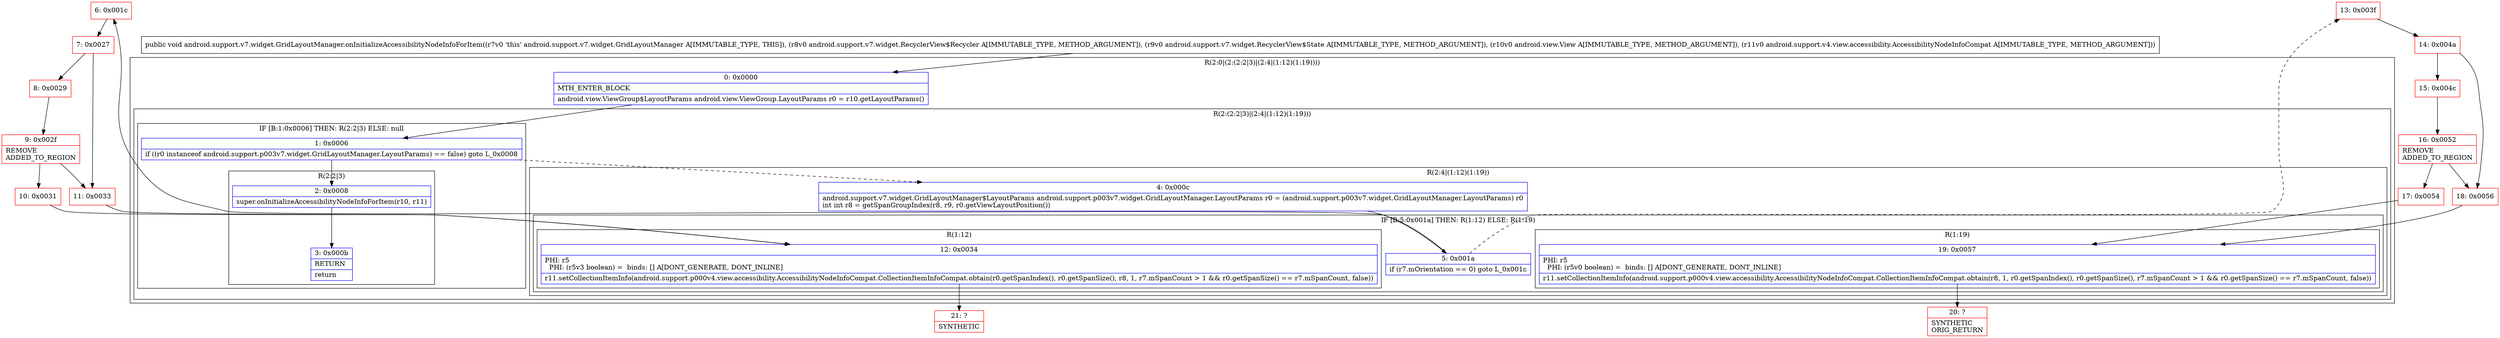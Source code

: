 digraph "CFG forandroid.support.v7.widget.GridLayoutManager.onInitializeAccessibilityNodeInfoForItem(Landroid\/support\/v7\/widget\/RecyclerView$Recycler;Landroid\/support\/v7\/widget\/RecyclerView$State;Landroid\/view\/View;Landroid\/support\/v4\/view\/accessibility\/AccessibilityNodeInfoCompat;)V" {
subgraph cluster_Region_1160381992 {
label = "R(2:0|(2:(2:2|3)|(2:4|(1:12)(1:19))))";
node [shape=record,color=blue];
Node_0 [shape=record,label="{0\:\ 0x0000|MTH_ENTER_BLOCK\l|android.view.ViewGroup$LayoutParams android.view.ViewGroup.LayoutParams r0 = r10.getLayoutParams()\l}"];
subgraph cluster_Region_1197781951 {
label = "R(2:(2:2|3)|(2:4|(1:12)(1:19)))";
node [shape=record,color=blue];
subgraph cluster_IfRegion_1342298207 {
label = "IF [B:1:0x0006] THEN: R(2:2|3) ELSE: null";
node [shape=record,color=blue];
Node_1 [shape=record,label="{1\:\ 0x0006|if ((r0 instanceof android.support.p003v7.widget.GridLayoutManager.LayoutParams) == false) goto L_0x0008\l}"];
subgraph cluster_Region_1830560628 {
label = "R(2:2|3)";
node [shape=record,color=blue];
Node_2 [shape=record,label="{2\:\ 0x0008|super.onInitializeAccessibilityNodeInfoForItem(r10, r11)\l}"];
Node_3 [shape=record,label="{3\:\ 0x000b|RETURN\l|return\l}"];
}
}
subgraph cluster_Region_868623983 {
label = "R(2:4|(1:12)(1:19))";
node [shape=record,color=blue];
Node_4 [shape=record,label="{4\:\ 0x000c|android.support.v7.widget.GridLayoutManager$LayoutParams android.support.p003v7.widget.GridLayoutManager.LayoutParams r0 = (android.support.p003v7.widget.GridLayoutManager.LayoutParams) r0\lint int r8 = getSpanGroupIndex(r8, r9, r0.getViewLayoutPosition())\l}"];
subgraph cluster_IfRegion_480784630 {
label = "IF [B:5:0x001a] THEN: R(1:12) ELSE: R(1:19)";
node [shape=record,color=blue];
Node_5 [shape=record,label="{5\:\ 0x001a|if (r7.mOrientation == 0) goto L_0x001c\l}"];
subgraph cluster_Region_717579352 {
label = "R(1:12)";
node [shape=record,color=blue];
Node_12 [shape=record,label="{12\:\ 0x0034|PHI: r5 \l  PHI: (r5v3 boolean) =  binds: [] A[DONT_GENERATE, DONT_INLINE]\l|r11.setCollectionItemInfo(android.support.p000v4.view.accessibility.AccessibilityNodeInfoCompat.CollectionItemInfoCompat.obtain(r0.getSpanIndex(), r0.getSpanSize(), r8, 1, r7.mSpanCount \> 1 && r0.getSpanSize() == r7.mSpanCount, false))\l}"];
}
subgraph cluster_Region_1070279790 {
label = "R(1:19)";
node [shape=record,color=blue];
Node_19 [shape=record,label="{19\:\ 0x0057|PHI: r5 \l  PHI: (r5v0 boolean) =  binds: [] A[DONT_GENERATE, DONT_INLINE]\l|r11.setCollectionItemInfo(android.support.p000v4.view.accessibility.AccessibilityNodeInfoCompat.CollectionItemInfoCompat.obtain(r8, 1, r0.getSpanIndex(), r0.getSpanSize(), r7.mSpanCount \> 1 && r0.getSpanSize() == r7.mSpanCount, false))\l}"];
}
}
}
}
}
Node_6 [shape=record,color=red,label="{6\:\ 0x001c}"];
Node_7 [shape=record,color=red,label="{7\:\ 0x0027}"];
Node_8 [shape=record,color=red,label="{8\:\ 0x0029}"];
Node_9 [shape=record,color=red,label="{9\:\ 0x002f|REMOVE\lADDED_TO_REGION\l}"];
Node_10 [shape=record,color=red,label="{10\:\ 0x0031}"];
Node_11 [shape=record,color=red,label="{11\:\ 0x0033}"];
Node_13 [shape=record,color=red,label="{13\:\ 0x003f}"];
Node_14 [shape=record,color=red,label="{14\:\ 0x004a}"];
Node_15 [shape=record,color=red,label="{15\:\ 0x004c}"];
Node_16 [shape=record,color=red,label="{16\:\ 0x0052|REMOVE\lADDED_TO_REGION\l}"];
Node_17 [shape=record,color=red,label="{17\:\ 0x0054}"];
Node_18 [shape=record,color=red,label="{18\:\ 0x0056}"];
Node_20 [shape=record,color=red,label="{20\:\ ?|SYNTHETIC\lORIG_RETURN\l}"];
Node_21 [shape=record,color=red,label="{21\:\ ?|SYNTHETIC\l}"];
MethodNode[shape=record,label="{public void android.support.v7.widget.GridLayoutManager.onInitializeAccessibilityNodeInfoForItem((r7v0 'this' android.support.v7.widget.GridLayoutManager A[IMMUTABLE_TYPE, THIS]), (r8v0 android.support.v7.widget.RecyclerView$Recycler A[IMMUTABLE_TYPE, METHOD_ARGUMENT]), (r9v0 android.support.v7.widget.RecyclerView$State A[IMMUTABLE_TYPE, METHOD_ARGUMENT]), (r10v0 android.view.View A[IMMUTABLE_TYPE, METHOD_ARGUMENT]), (r11v0 android.support.v4.view.accessibility.AccessibilityNodeInfoCompat A[IMMUTABLE_TYPE, METHOD_ARGUMENT])) }"];
MethodNode -> Node_0;
Node_0 -> Node_1;
Node_1 -> Node_2;
Node_1 -> Node_4[style=dashed];
Node_2 -> Node_3;
Node_4 -> Node_5;
Node_5 -> Node_6;
Node_5 -> Node_13[style=dashed];
Node_12 -> Node_21;
Node_19 -> Node_20;
Node_6 -> Node_7;
Node_7 -> Node_8;
Node_7 -> Node_11;
Node_8 -> Node_9;
Node_9 -> Node_10;
Node_9 -> Node_11;
Node_10 -> Node_12;
Node_11 -> Node_12;
Node_13 -> Node_14;
Node_14 -> Node_15;
Node_14 -> Node_18;
Node_15 -> Node_16;
Node_16 -> Node_17;
Node_16 -> Node_18;
Node_17 -> Node_19;
Node_18 -> Node_19;
}

